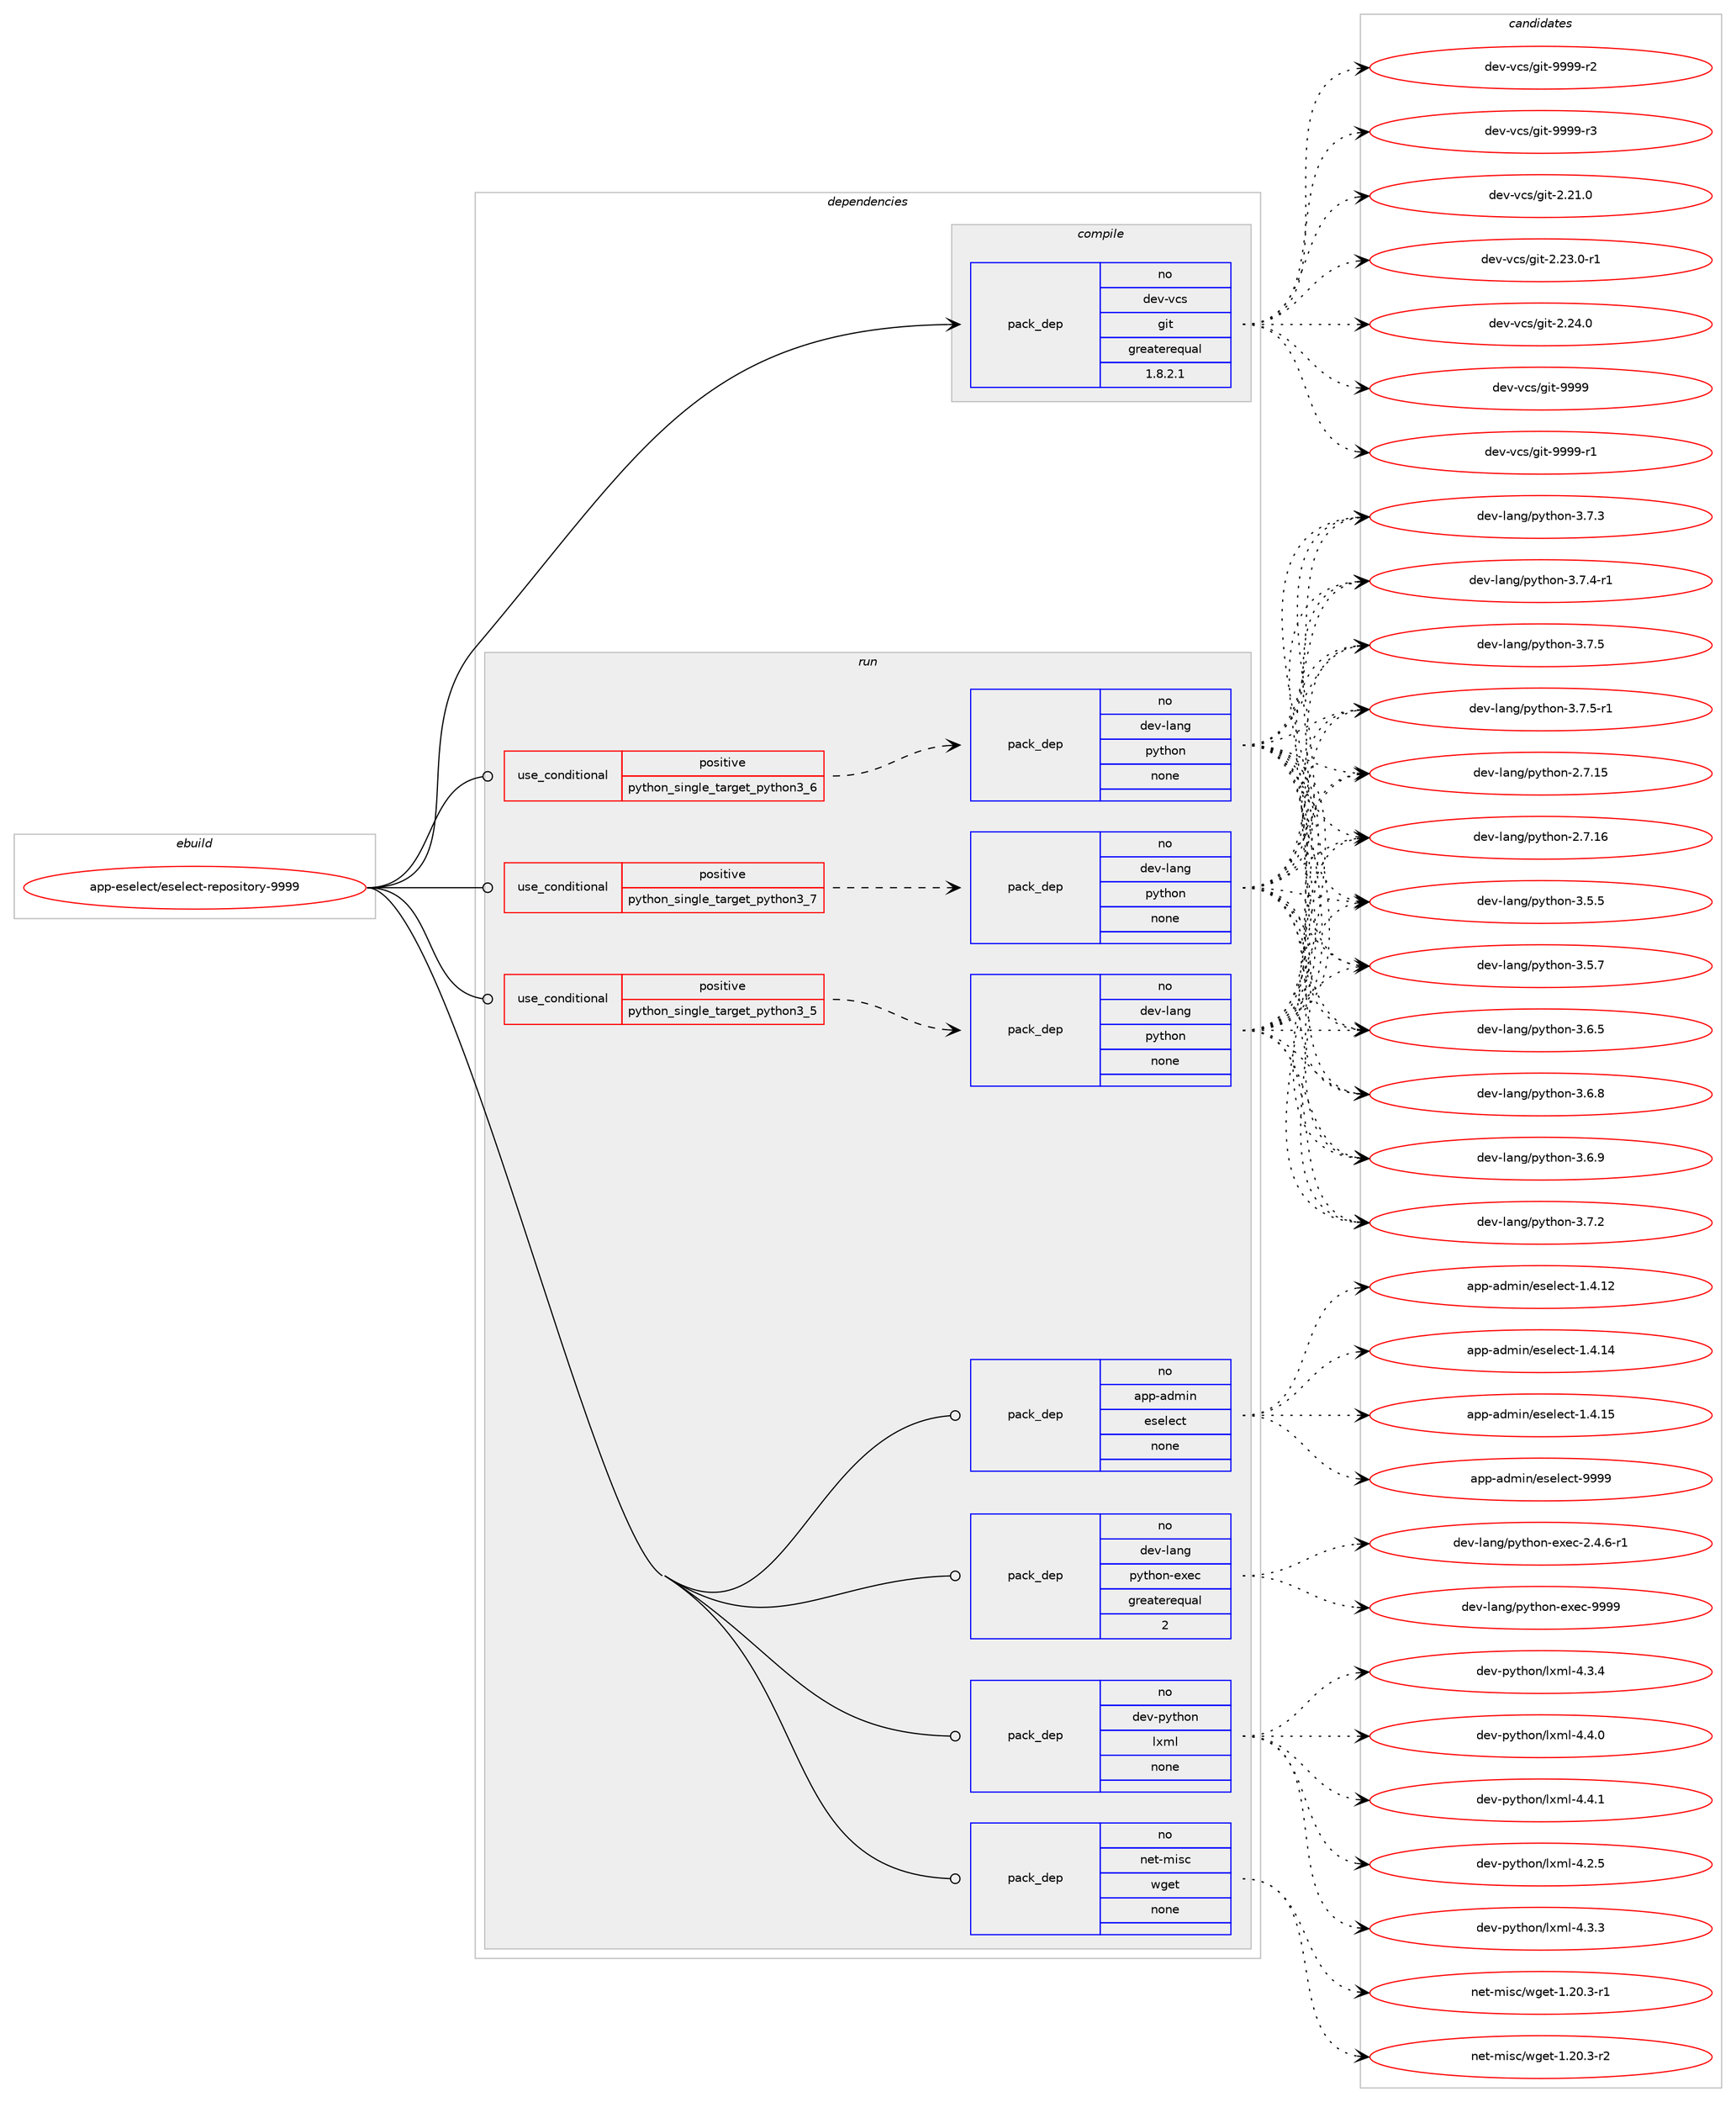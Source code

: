 digraph prolog {

# *************
# Graph options
# *************

newrank=true;
concentrate=true;
compound=true;
graph [rankdir=LR,fontname=Helvetica,fontsize=10,ranksep=1.5];#, ranksep=2.5, nodesep=0.2];
edge  [arrowhead=vee];
node  [fontname=Helvetica,fontsize=10];

# **********
# The ebuild
# **********

subgraph cluster_leftcol {
color=gray;
rank=same;
label=<<i>ebuild</i>>;
id [label="app-eselect/eselect-repository-9999", color=red, width=4, href="../app-eselect/eselect-repository-9999.svg"];
}

# ****************
# The dependencies
# ****************

subgraph cluster_midcol {
color=gray;
label=<<i>dependencies</i>>;
subgraph cluster_compile {
fillcolor="#eeeeee";
style=filled;
label=<<i>compile</i>>;
subgraph pack366552 {
dependency493428 [label=<<TABLE BORDER="0" CELLBORDER="1" CELLSPACING="0" CELLPADDING="4" WIDTH="220"><TR><TD ROWSPAN="6" CELLPADDING="30">pack_dep</TD></TR><TR><TD WIDTH="110">no</TD></TR><TR><TD>dev-vcs</TD></TR><TR><TD>git</TD></TR><TR><TD>greaterequal</TD></TR><TR><TD>1.8.2.1</TD></TR></TABLE>>, shape=none, color=blue];
}
id:e -> dependency493428:w [weight=20,style="solid",arrowhead="vee"];
}
subgraph cluster_compileandrun {
fillcolor="#eeeeee";
style=filled;
label=<<i>compile and run</i>>;
}
subgraph cluster_run {
fillcolor="#eeeeee";
style=filled;
label=<<i>run</i>>;
subgraph cond117993 {
dependency493429 [label=<<TABLE BORDER="0" CELLBORDER="1" CELLSPACING="0" CELLPADDING="4"><TR><TD ROWSPAN="3" CELLPADDING="10">use_conditional</TD></TR><TR><TD>positive</TD></TR><TR><TD>python_single_target_python3_5</TD></TR></TABLE>>, shape=none, color=red];
subgraph pack366553 {
dependency493430 [label=<<TABLE BORDER="0" CELLBORDER="1" CELLSPACING="0" CELLPADDING="4" WIDTH="220"><TR><TD ROWSPAN="6" CELLPADDING="30">pack_dep</TD></TR><TR><TD WIDTH="110">no</TD></TR><TR><TD>dev-lang</TD></TR><TR><TD>python</TD></TR><TR><TD>none</TD></TR><TR><TD></TD></TR></TABLE>>, shape=none, color=blue];
}
dependency493429:e -> dependency493430:w [weight=20,style="dashed",arrowhead="vee"];
}
id:e -> dependency493429:w [weight=20,style="solid",arrowhead="odot"];
subgraph cond117994 {
dependency493431 [label=<<TABLE BORDER="0" CELLBORDER="1" CELLSPACING="0" CELLPADDING="4"><TR><TD ROWSPAN="3" CELLPADDING="10">use_conditional</TD></TR><TR><TD>positive</TD></TR><TR><TD>python_single_target_python3_6</TD></TR></TABLE>>, shape=none, color=red];
subgraph pack366554 {
dependency493432 [label=<<TABLE BORDER="0" CELLBORDER="1" CELLSPACING="0" CELLPADDING="4" WIDTH="220"><TR><TD ROWSPAN="6" CELLPADDING="30">pack_dep</TD></TR><TR><TD WIDTH="110">no</TD></TR><TR><TD>dev-lang</TD></TR><TR><TD>python</TD></TR><TR><TD>none</TD></TR><TR><TD></TD></TR></TABLE>>, shape=none, color=blue];
}
dependency493431:e -> dependency493432:w [weight=20,style="dashed",arrowhead="vee"];
}
id:e -> dependency493431:w [weight=20,style="solid",arrowhead="odot"];
subgraph cond117995 {
dependency493433 [label=<<TABLE BORDER="0" CELLBORDER="1" CELLSPACING="0" CELLPADDING="4"><TR><TD ROWSPAN="3" CELLPADDING="10">use_conditional</TD></TR><TR><TD>positive</TD></TR><TR><TD>python_single_target_python3_7</TD></TR></TABLE>>, shape=none, color=red];
subgraph pack366555 {
dependency493434 [label=<<TABLE BORDER="0" CELLBORDER="1" CELLSPACING="0" CELLPADDING="4" WIDTH="220"><TR><TD ROWSPAN="6" CELLPADDING="30">pack_dep</TD></TR><TR><TD WIDTH="110">no</TD></TR><TR><TD>dev-lang</TD></TR><TR><TD>python</TD></TR><TR><TD>none</TD></TR><TR><TD></TD></TR></TABLE>>, shape=none, color=blue];
}
dependency493433:e -> dependency493434:w [weight=20,style="dashed",arrowhead="vee"];
}
id:e -> dependency493433:w [weight=20,style="solid",arrowhead="odot"];
subgraph pack366556 {
dependency493435 [label=<<TABLE BORDER="0" CELLBORDER="1" CELLSPACING="0" CELLPADDING="4" WIDTH="220"><TR><TD ROWSPAN="6" CELLPADDING="30">pack_dep</TD></TR><TR><TD WIDTH="110">no</TD></TR><TR><TD>app-admin</TD></TR><TR><TD>eselect</TD></TR><TR><TD>none</TD></TR><TR><TD></TD></TR></TABLE>>, shape=none, color=blue];
}
id:e -> dependency493435:w [weight=20,style="solid",arrowhead="odot"];
subgraph pack366557 {
dependency493436 [label=<<TABLE BORDER="0" CELLBORDER="1" CELLSPACING="0" CELLPADDING="4" WIDTH="220"><TR><TD ROWSPAN="6" CELLPADDING="30">pack_dep</TD></TR><TR><TD WIDTH="110">no</TD></TR><TR><TD>dev-lang</TD></TR><TR><TD>python-exec</TD></TR><TR><TD>greaterequal</TD></TR><TR><TD>2</TD></TR></TABLE>>, shape=none, color=blue];
}
id:e -> dependency493436:w [weight=20,style="solid",arrowhead="odot"];
subgraph pack366558 {
dependency493437 [label=<<TABLE BORDER="0" CELLBORDER="1" CELLSPACING="0" CELLPADDING="4" WIDTH="220"><TR><TD ROWSPAN="6" CELLPADDING="30">pack_dep</TD></TR><TR><TD WIDTH="110">no</TD></TR><TR><TD>dev-python</TD></TR><TR><TD>lxml</TD></TR><TR><TD>none</TD></TR><TR><TD></TD></TR></TABLE>>, shape=none, color=blue];
}
id:e -> dependency493437:w [weight=20,style="solid",arrowhead="odot"];
subgraph pack366559 {
dependency493438 [label=<<TABLE BORDER="0" CELLBORDER="1" CELLSPACING="0" CELLPADDING="4" WIDTH="220"><TR><TD ROWSPAN="6" CELLPADDING="30">pack_dep</TD></TR><TR><TD WIDTH="110">no</TD></TR><TR><TD>net-misc</TD></TR><TR><TD>wget</TD></TR><TR><TD>none</TD></TR><TR><TD></TD></TR></TABLE>>, shape=none, color=blue];
}
id:e -> dependency493438:w [weight=20,style="solid",arrowhead="odot"];
}
}

# **************
# The candidates
# **************

subgraph cluster_choices {
rank=same;
color=gray;
label=<<i>candidates</i>>;

subgraph choice366552 {
color=black;
nodesep=1;
choice10010111845118991154710310511645504650494648 [label="dev-vcs/git-2.21.0", color=red, width=4,href="../dev-vcs/git-2.21.0.svg"];
choice100101118451189911547103105116455046505146484511449 [label="dev-vcs/git-2.23.0-r1", color=red, width=4,href="../dev-vcs/git-2.23.0-r1.svg"];
choice10010111845118991154710310511645504650524648 [label="dev-vcs/git-2.24.0", color=red, width=4,href="../dev-vcs/git-2.24.0.svg"];
choice1001011184511899115471031051164557575757 [label="dev-vcs/git-9999", color=red, width=4,href="../dev-vcs/git-9999.svg"];
choice10010111845118991154710310511645575757574511449 [label="dev-vcs/git-9999-r1", color=red, width=4,href="../dev-vcs/git-9999-r1.svg"];
choice10010111845118991154710310511645575757574511450 [label="dev-vcs/git-9999-r2", color=red, width=4,href="../dev-vcs/git-9999-r2.svg"];
choice10010111845118991154710310511645575757574511451 [label="dev-vcs/git-9999-r3", color=red, width=4,href="../dev-vcs/git-9999-r3.svg"];
dependency493428:e -> choice10010111845118991154710310511645504650494648:w [style=dotted,weight="100"];
dependency493428:e -> choice100101118451189911547103105116455046505146484511449:w [style=dotted,weight="100"];
dependency493428:e -> choice10010111845118991154710310511645504650524648:w [style=dotted,weight="100"];
dependency493428:e -> choice1001011184511899115471031051164557575757:w [style=dotted,weight="100"];
dependency493428:e -> choice10010111845118991154710310511645575757574511449:w [style=dotted,weight="100"];
dependency493428:e -> choice10010111845118991154710310511645575757574511450:w [style=dotted,weight="100"];
dependency493428:e -> choice10010111845118991154710310511645575757574511451:w [style=dotted,weight="100"];
}
subgraph choice366553 {
color=black;
nodesep=1;
choice10010111845108971101034711212111610411111045504655464953 [label="dev-lang/python-2.7.15", color=red, width=4,href="../dev-lang/python-2.7.15.svg"];
choice10010111845108971101034711212111610411111045504655464954 [label="dev-lang/python-2.7.16", color=red, width=4,href="../dev-lang/python-2.7.16.svg"];
choice100101118451089711010347112121116104111110455146534653 [label="dev-lang/python-3.5.5", color=red, width=4,href="../dev-lang/python-3.5.5.svg"];
choice100101118451089711010347112121116104111110455146534655 [label="dev-lang/python-3.5.7", color=red, width=4,href="../dev-lang/python-3.5.7.svg"];
choice100101118451089711010347112121116104111110455146544653 [label="dev-lang/python-3.6.5", color=red, width=4,href="../dev-lang/python-3.6.5.svg"];
choice100101118451089711010347112121116104111110455146544656 [label="dev-lang/python-3.6.8", color=red, width=4,href="../dev-lang/python-3.6.8.svg"];
choice100101118451089711010347112121116104111110455146544657 [label="dev-lang/python-3.6.9", color=red, width=4,href="../dev-lang/python-3.6.9.svg"];
choice100101118451089711010347112121116104111110455146554650 [label="dev-lang/python-3.7.2", color=red, width=4,href="../dev-lang/python-3.7.2.svg"];
choice100101118451089711010347112121116104111110455146554651 [label="dev-lang/python-3.7.3", color=red, width=4,href="../dev-lang/python-3.7.3.svg"];
choice1001011184510897110103471121211161041111104551465546524511449 [label="dev-lang/python-3.7.4-r1", color=red, width=4,href="../dev-lang/python-3.7.4-r1.svg"];
choice100101118451089711010347112121116104111110455146554653 [label="dev-lang/python-3.7.5", color=red, width=4,href="../dev-lang/python-3.7.5.svg"];
choice1001011184510897110103471121211161041111104551465546534511449 [label="dev-lang/python-3.7.5-r1", color=red, width=4,href="../dev-lang/python-3.7.5-r1.svg"];
dependency493430:e -> choice10010111845108971101034711212111610411111045504655464953:w [style=dotted,weight="100"];
dependency493430:e -> choice10010111845108971101034711212111610411111045504655464954:w [style=dotted,weight="100"];
dependency493430:e -> choice100101118451089711010347112121116104111110455146534653:w [style=dotted,weight="100"];
dependency493430:e -> choice100101118451089711010347112121116104111110455146534655:w [style=dotted,weight="100"];
dependency493430:e -> choice100101118451089711010347112121116104111110455146544653:w [style=dotted,weight="100"];
dependency493430:e -> choice100101118451089711010347112121116104111110455146544656:w [style=dotted,weight="100"];
dependency493430:e -> choice100101118451089711010347112121116104111110455146544657:w [style=dotted,weight="100"];
dependency493430:e -> choice100101118451089711010347112121116104111110455146554650:w [style=dotted,weight="100"];
dependency493430:e -> choice100101118451089711010347112121116104111110455146554651:w [style=dotted,weight="100"];
dependency493430:e -> choice1001011184510897110103471121211161041111104551465546524511449:w [style=dotted,weight="100"];
dependency493430:e -> choice100101118451089711010347112121116104111110455146554653:w [style=dotted,weight="100"];
dependency493430:e -> choice1001011184510897110103471121211161041111104551465546534511449:w [style=dotted,weight="100"];
}
subgraph choice366554 {
color=black;
nodesep=1;
choice10010111845108971101034711212111610411111045504655464953 [label="dev-lang/python-2.7.15", color=red, width=4,href="../dev-lang/python-2.7.15.svg"];
choice10010111845108971101034711212111610411111045504655464954 [label="dev-lang/python-2.7.16", color=red, width=4,href="../dev-lang/python-2.7.16.svg"];
choice100101118451089711010347112121116104111110455146534653 [label="dev-lang/python-3.5.5", color=red, width=4,href="../dev-lang/python-3.5.5.svg"];
choice100101118451089711010347112121116104111110455146534655 [label="dev-lang/python-3.5.7", color=red, width=4,href="../dev-lang/python-3.5.7.svg"];
choice100101118451089711010347112121116104111110455146544653 [label="dev-lang/python-3.6.5", color=red, width=4,href="../dev-lang/python-3.6.5.svg"];
choice100101118451089711010347112121116104111110455146544656 [label="dev-lang/python-3.6.8", color=red, width=4,href="../dev-lang/python-3.6.8.svg"];
choice100101118451089711010347112121116104111110455146544657 [label="dev-lang/python-3.6.9", color=red, width=4,href="../dev-lang/python-3.6.9.svg"];
choice100101118451089711010347112121116104111110455146554650 [label="dev-lang/python-3.7.2", color=red, width=4,href="../dev-lang/python-3.7.2.svg"];
choice100101118451089711010347112121116104111110455146554651 [label="dev-lang/python-3.7.3", color=red, width=4,href="../dev-lang/python-3.7.3.svg"];
choice1001011184510897110103471121211161041111104551465546524511449 [label="dev-lang/python-3.7.4-r1", color=red, width=4,href="../dev-lang/python-3.7.4-r1.svg"];
choice100101118451089711010347112121116104111110455146554653 [label="dev-lang/python-3.7.5", color=red, width=4,href="../dev-lang/python-3.7.5.svg"];
choice1001011184510897110103471121211161041111104551465546534511449 [label="dev-lang/python-3.7.5-r1", color=red, width=4,href="../dev-lang/python-3.7.5-r1.svg"];
dependency493432:e -> choice10010111845108971101034711212111610411111045504655464953:w [style=dotted,weight="100"];
dependency493432:e -> choice10010111845108971101034711212111610411111045504655464954:w [style=dotted,weight="100"];
dependency493432:e -> choice100101118451089711010347112121116104111110455146534653:w [style=dotted,weight="100"];
dependency493432:e -> choice100101118451089711010347112121116104111110455146534655:w [style=dotted,weight="100"];
dependency493432:e -> choice100101118451089711010347112121116104111110455146544653:w [style=dotted,weight="100"];
dependency493432:e -> choice100101118451089711010347112121116104111110455146544656:w [style=dotted,weight="100"];
dependency493432:e -> choice100101118451089711010347112121116104111110455146544657:w [style=dotted,weight="100"];
dependency493432:e -> choice100101118451089711010347112121116104111110455146554650:w [style=dotted,weight="100"];
dependency493432:e -> choice100101118451089711010347112121116104111110455146554651:w [style=dotted,weight="100"];
dependency493432:e -> choice1001011184510897110103471121211161041111104551465546524511449:w [style=dotted,weight="100"];
dependency493432:e -> choice100101118451089711010347112121116104111110455146554653:w [style=dotted,weight="100"];
dependency493432:e -> choice1001011184510897110103471121211161041111104551465546534511449:w [style=dotted,weight="100"];
}
subgraph choice366555 {
color=black;
nodesep=1;
choice10010111845108971101034711212111610411111045504655464953 [label="dev-lang/python-2.7.15", color=red, width=4,href="../dev-lang/python-2.7.15.svg"];
choice10010111845108971101034711212111610411111045504655464954 [label="dev-lang/python-2.7.16", color=red, width=4,href="../dev-lang/python-2.7.16.svg"];
choice100101118451089711010347112121116104111110455146534653 [label="dev-lang/python-3.5.5", color=red, width=4,href="../dev-lang/python-3.5.5.svg"];
choice100101118451089711010347112121116104111110455146534655 [label="dev-lang/python-3.5.7", color=red, width=4,href="../dev-lang/python-3.5.7.svg"];
choice100101118451089711010347112121116104111110455146544653 [label="dev-lang/python-3.6.5", color=red, width=4,href="../dev-lang/python-3.6.5.svg"];
choice100101118451089711010347112121116104111110455146544656 [label="dev-lang/python-3.6.8", color=red, width=4,href="../dev-lang/python-3.6.8.svg"];
choice100101118451089711010347112121116104111110455146544657 [label="dev-lang/python-3.6.9", color=red, width=4,href="../dev-lang/python-3.6.9.svg"];
choice100101118451089711010347112121116104111110455146554650 [label="dev-lang/python-3.7.2", color=red, width=4,href="../dev-lang/python-3.7.2.svg"];
choice100101118451089711010347112121116104111110455146554651 [label="dev-lang/python-3.7.3", color=red, width=4,href="../dev-lang/python-3.7.3.svg"];
choice1001011184510897110103471121211161041111104551465546524511449 [label="dev-lang/python-3.7.4-r1", color=red, width=4,href="../dev-lang/python-3.7.4-r1.svg"];
choice100101118451089711010347112121116104111110455146554653 [label="dev-lang/python-3.7.5", color=red, width=4,href="../dev-lang/python-3.7.5.svg"];
choice1001011184510897110103471121211161041111104551465546534511449 [label="dev-lang/python-3.7.5-r1", color=red, width=4,href="../dev-lang/python-3.7.5-r1.svg"];
dependency493434:e -> choice10010111845108971101034711212111610411111045504655464953:w [style=dotted,weight="100"];
dependency493434:e -> choice10010111845108971101034711212111610411111045504655464954:w [style=dotted,weight="100"];
dependency493434:e -> choice100101118451089711010347112121116104111110455146534653:w [style=dotted,weight="100"];
dependency493434:e -> choice100101118451089711010347112121116104111110455146534655:w [style=dotted,weight="100"];
dependency493434:e -> choice100101118451089711010347112121116104111110455146544653:w [style=dotted,weight="100"];
dependency493434:e -> choice100101118451089711010347112121116104111110455146544656:w [style=dotted,weight="100"];
dependency493434:e -> choice100101118451089711010347112121116104111110455146544657:w [style=dotted,weight="100"];
dependency493434:e -> choice100101118451089711010347112121116104111110455146554650:w [style=dotted,weight="100"];
dependency493434:e -> choice100101118451089711010347112121116104111110455146554651:w [style=dotted,weight="100"];
dependency493434:e -> choice1001011184510897110103471121211161041111104551465546524511449:w [style=dotted,weight="100"];
dependency493434:e -> choice100101118451089711010347112121116104111110455146554653:w [style=dotted,weight="100"];
dependency493434:e -> choice1001011184510897110103471121211161041111104551465546534511449:w [style=dotted,weight="100"];
}
subgraph choice366556 {
color=black;
nodesep=1;
choice971121124597100109105110471011151011081019911645494652464950 [label="app-admin/eselect-1.4.12", color=red, width=4,href="../app-admin/eselect-1.4.12.svg"];
choice971121124597100109105110471011151011081019911645494652464952 [label="app-admin/eselect-1.4.14", color=red, width=4,href="../app-admin/eselect-1.4.14.svg"];
choice971121124597100109105110471011151011081019911645494652464953 [label="app-admin/eselect-1.4.15", color=red, width=4,href="../app-admin/eselect-1.4.15.svg"];
choice97112112459710010910511047101115101108101991164557575757 [label="app-admin/eselect-9999", color=red, width=4,href="../app-admin/eselect-9999.svg"];
dependency493435:e -> choice971121124597100109105110471011151011081019911645494652464950:w [style=dotted,weight="100"];
dependency493435:e -> choice971121124597100109105110471011151011081019911645494652464952:w [style=dotted,weight="100"];
dependency493435:e -> choice971121124597100109105110471011151011081019911645494652464953:w [style=dotted,weight="100"];
dependency493435:e -> choice97112112459710010910511047101115101108101991164557575757:w [style=dotted,weight="100"];
}
subgraph choice366557 {
color=black;
nodesep=1;
choice10010111845108971101034711212111610411111045101120101994550465246544511449 [label="dev-lang/python-exec-2.4.6-r1", color=red, width=4,href="../dev-lang/python-exec-2.4.6-r1.svg"];
choice10010111845108971101034711212111610411111045101120101994557575757 [label="dev-lang/python-exec-9999", color=red, width=4,href="../dev-lang/python-exec-9999.svg"];
dependency493436:e -> choice10010111845108971101034711212111610411111045101120101994550465246544511449:w [style=dotted,weight="100"];
dependency493436:e -> choice10010111845108971101034711212111610411111045101120101994557575757:w [style=dotted,weight="100"];
}
subgraph choice366558 {
color=black;
nodesep=1;
choice1001011184511212111610411111047108120109108455246504653 [label="dev-python/lxml-4.2.5", color=red, width=4,href="../dev-python/lxml-4.2.5.svg"];
choice1001011184511212111610411111047108120109108455246514651 [label="dev-python/lxml-4.3.3", color=red, width=4,href="../dev-python/lxml-4.3.3.svg"];
choice1001011184511212111610411111047108120109108455246514652 [label="dev-python/lxml-4.3.4", color=red, width=4,href="../dev-python/lxml-4.3.4.svg"];
choice1001011184511212111610411111047108120109108455246524648 [label="dev-python/lxml-4.4.0", color=red, width=4,href="../dev-python/lxml-4.4.0.svg"];
choice1001011184511212111610411111047108120109108455246524649 [label="dev-python/lxml-4.4.1", color=red, width=4,href="../dev-python/lxml-4.4.1.svg"];
dependency493437:e -> choice1001011184511212111610411111047108120109108455246504653:w [style=dotted,weight="100"];
dependency493437:e -> choice1001011184511212111610411111047108120109108455246514651:w [style=dotted,weight="100"];
dependency493437:e -> choice1001011184511212111610411111047108120109108455246514652:w [style=dotted,weight="100"];
dependency493437:e -> choice1001011184511212111610411111047108120109108455246524648:w [style=dotted,weight="100"];
dependency493437:e -> choice1001011184511212111610411111047108120109108455246524649:w [style=dotted,weight="100"];
}
subgraph choice366559 {
color=black;
nodesep=1;
choice110101116451091051159947119103101116454946504846514511449 [label="net-misc/wget-1.20.3-r1", color=red, width=4,href="../net-misc/wget-1.20.3-r1.svg"];
choice110101116451091051159947119103101116454946504846514511450 [label="net-misc/wget-1.20.3-r2", color=red, width=4,href="../net-misc/wget-1.20.3-r2.svg"];
dependency493438:e -> choice110101116451091051159947119103101116454946504846514511449:w [style=dotted,weight="100"];
dependency493438:e -> choice110101116451091051159947119103101116454946504846514511450:w [style=dotted,weight="100"];
}
}

}

